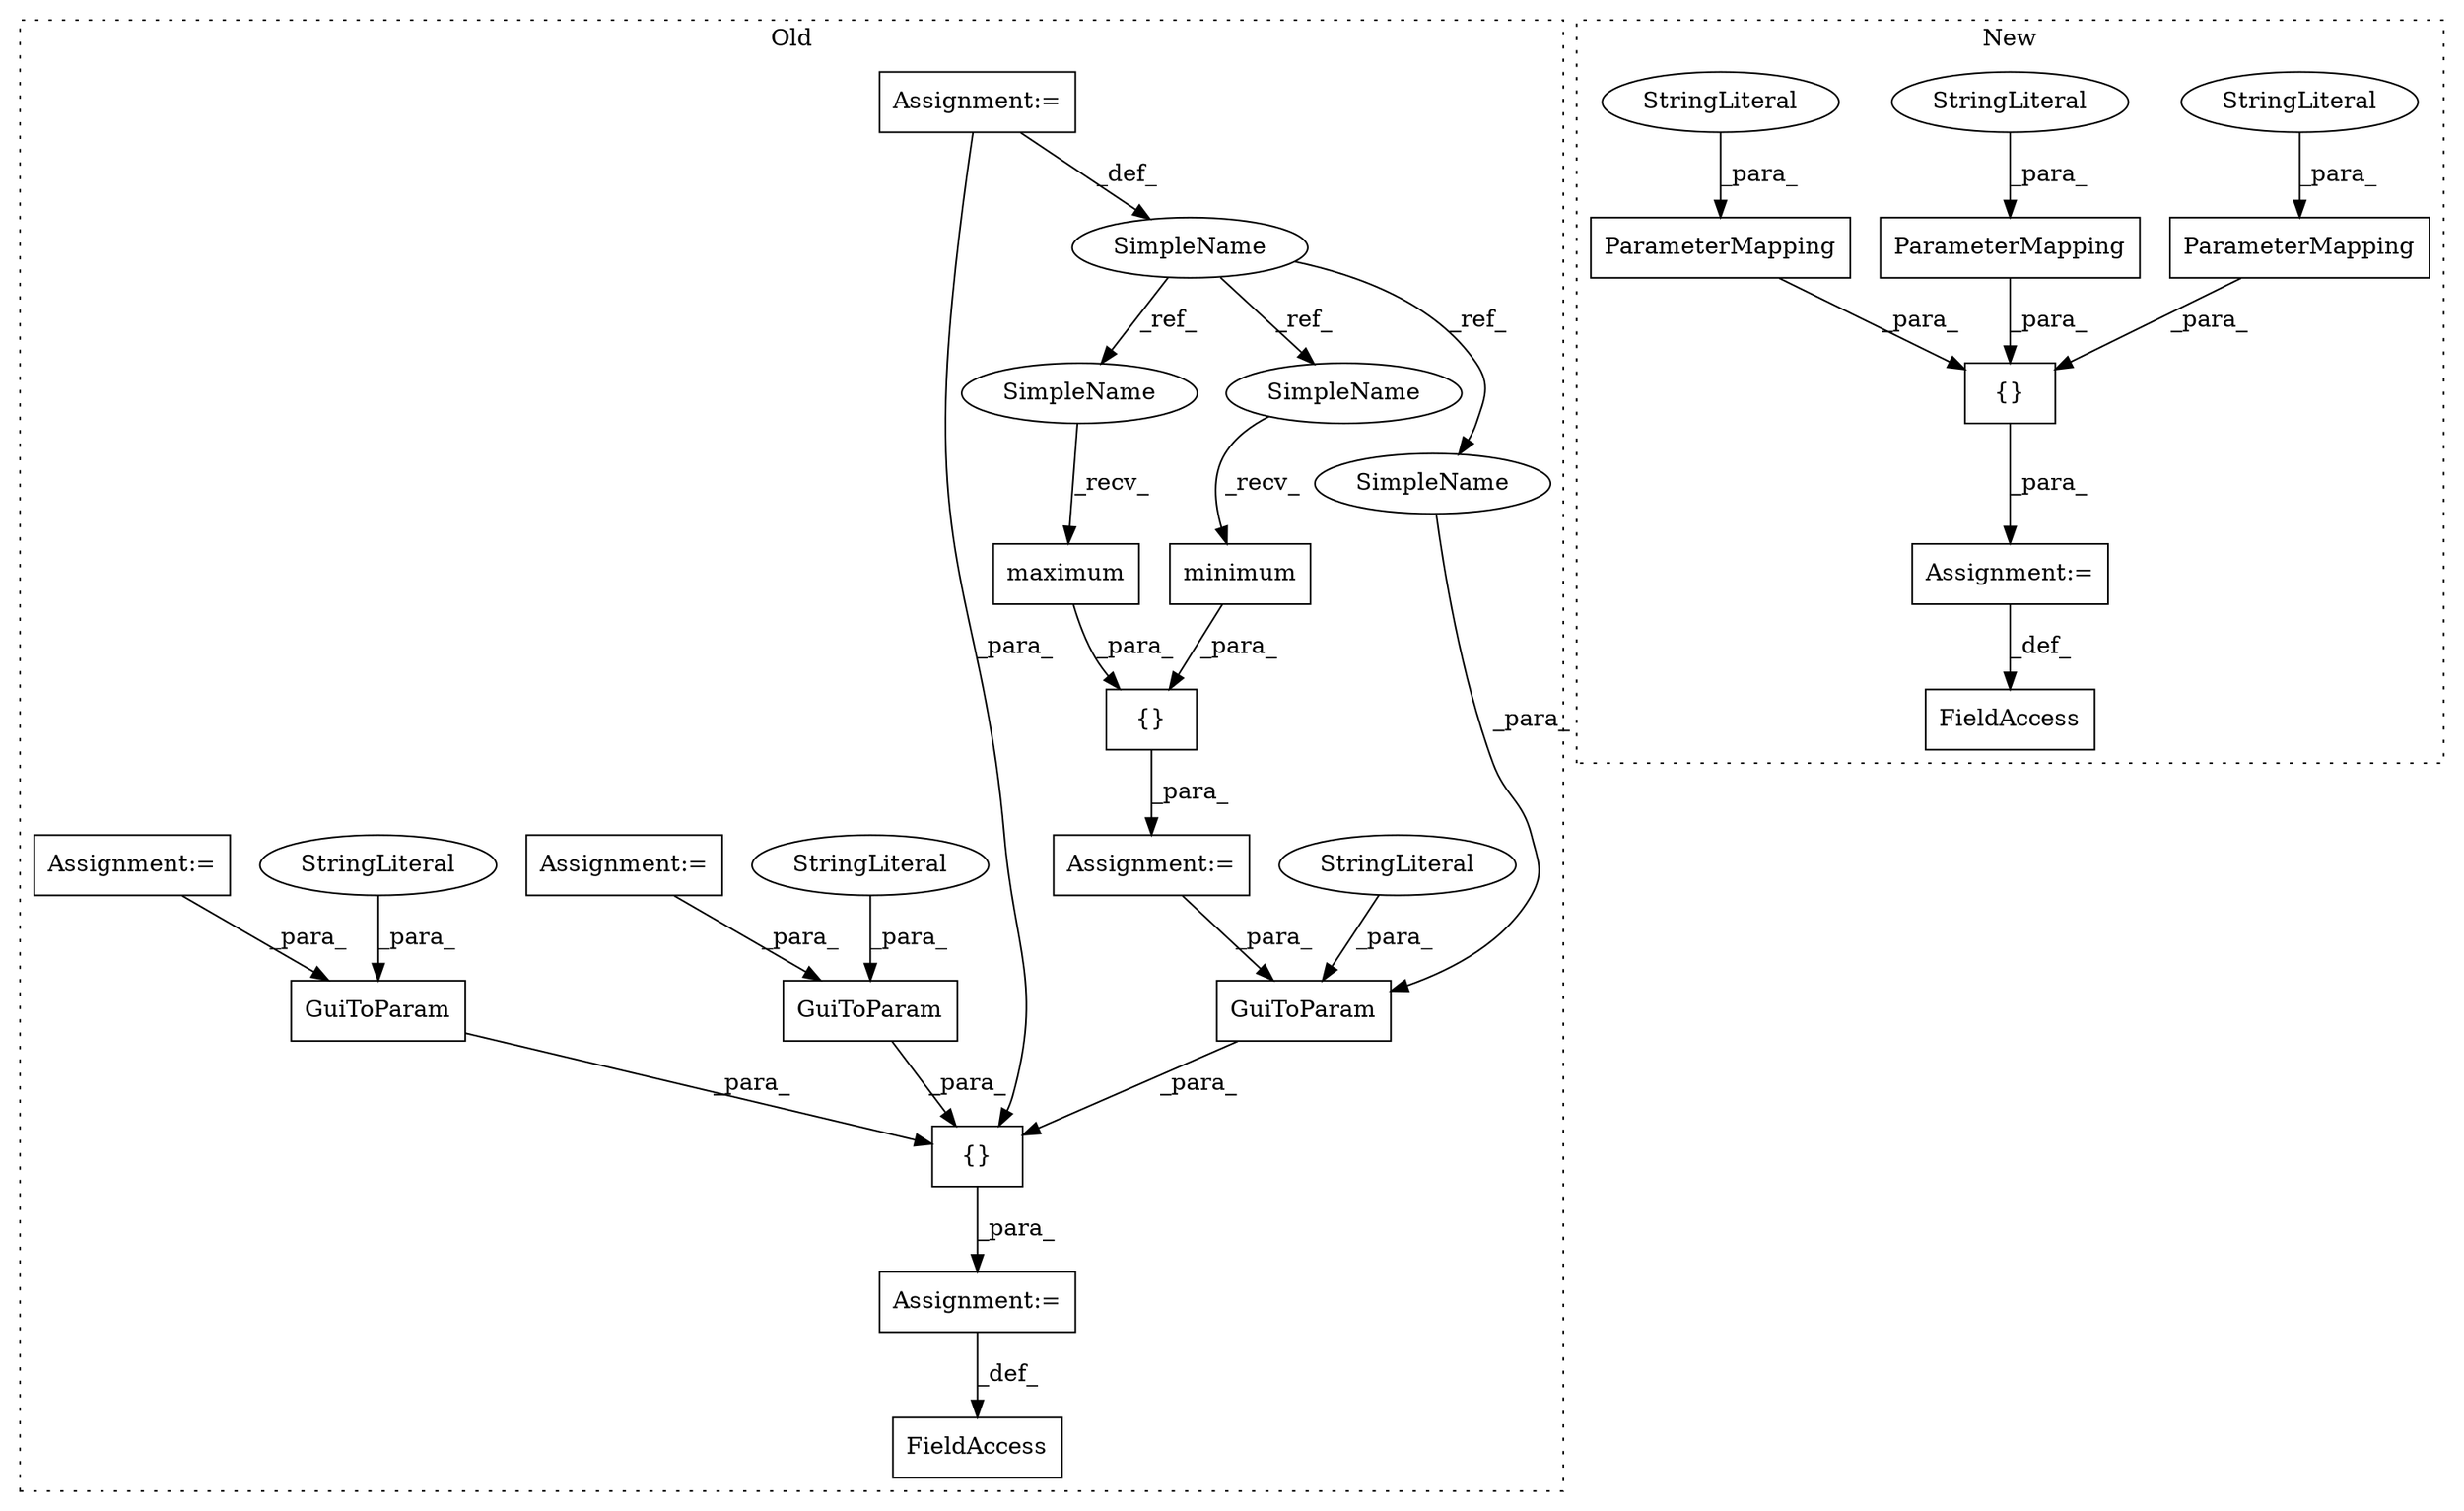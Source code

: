 digraph G {
subgraph cluster0 {
1 [label="GuiToParam" a="32" s="1124,1218" l="11,1" shape="box"];
5 [label="Assignment:=" a="7" s="777" l="1" shape="box"];
6 [label="{}" a="4" s="787,823" l="1,1" shape="box"];
9 [label="maximum" a="32" s="814" l="9" shape="box"];
10 [label="minimum" a="32" s="796" l="9" shape="box"];
11 [label="Assignment:=" a="7" s="732" l="1" shape="box"];
12 [label="Assignment:=" a="7" s="848" l="1" shape="box"];
13 [label="{}" a="4" s="866,1219" l="1,1" shape="box"];
14 [label="SimpleName" a="42" s="725" l="7" shape="ellipse"];
15 [label="StringLiteral" a="45" s="1135" l="13" shape="ellipse"];
16 [label="FieldAccess" a="22" s="830" l="18" shape="box"];
18 [label="GuiToParam" a="32" s="995,1122" l="11,1" shape="box"];
19 [label="StringLiteral" a="45" s="1006" l="9" shape="ellipse"];
20 [label="Assignment:=" a="7" s="699" l="1" shape="box"];
22 [label="GuiToParam" a="32" s="867,993" l="11,1" shape="box"];
23 [label="StringLiteral" a="45" s="878" l="8" shape="ellipse"];
24 [label="Assignment:=" a="7" s="666" l="1" shape="box"];
27 [label="SimpleName" a="42" s="806" l="7" shape="ellipse"];
28 [label="SimpleName" a="42" s="788" l="7" shape="ellipse"];
29 [label="SimpleName" a="42" s="1149" l="7" shape="ellipse"];
label = "Old";
style="dotted";
}
subgraph cluster1 {
2 [label="ParameterMapping" a="32" s="523,595" l="17,1" shape="box"];
3 [label="{}" a="4" s="449,657" l="1,1" shape="box"];
4 [label="StringLiteral" a="45" s="540" l="9" shape="ellipse"];
7 [label="ParameterMapping" a="32" s="450,521" l="17,1" shape="box"];
8 [label="StringLiteral" a="45" s="467" l="8" shape="ellipse"];
17 [label="FieldAccess" a="22" s="416" l="15" shape="box"];
21 [label="Assignment:=" a="7" s="431" l="1" shape="box"];
25 [label="ParameterMapping" a="32" s="597,656" l="17,1" shape="box"];
26 [label="StringLiteral" a="45" s="614" l="13" shape="ellipse"];
label = "New";
style="dotted";
}
1 -> 13 [label="_para_"];
2 -> 3 [label="_para_"];
3 -> 21 [label="_para_"];
4 -> 2 [label="_para_"];
5 -> 1 [label="_para_"];
6 -> 5 [label="_para_"];
7 -> 3 [label="_para_"];
8 -> 7 [label="_para_"];
9 -> 6 [label="_para_"];
10 -> 6 [label="_para_"];
11 -> 13 [label="_para_"];
11 -> 14 [label="_def_"];
12 -> 16 [label="_def_"];
13 -> 12 [label="_para_"];
14 -> 27 [label="_ref_"];
14 -> 28 [label="_ref_"];
14 -> 29 [label="_ref_"];
15 -> 1 [label="_para_"];
18 -> 13 [label="_para_"];
19 -> 18 [label="_para_"];
20 -> 18 [label="_para_"];
21 -> 17 [label="_def_"];
22 -> 13 [label="_para_"];
23 -> 22 [label="_para_"];
24 -> 22 [label="_para_"];
25 -> 3 [label="_para_"];
26 -> 25 [label="_para_"];
27 -> 9 [label="_recv_"];
28 -> 10 [label="_recv_"];
29 -> 1 [label="_para_"];
}